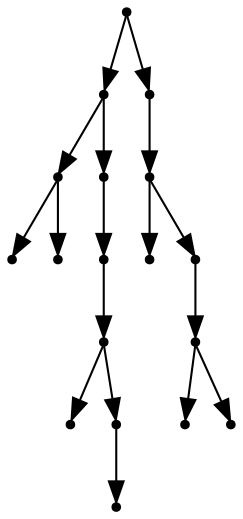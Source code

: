 digraph {
  17 [shape=point];
  9 [shape=point];
  2 [shape=point];
  0 [shape=point];
  1 [shape=point];
  8 [shape=point];
  7 [shape=point];
  6 [shape=point];
  3 [shape=point];
  5 [shape=point];
  4 [shape=point];
  16 [shape=point];
  15 [shape=point];
  10 [shape=point];
  14 [shape=point];
  13 [shape=point];
  11 [shape=point];
  12 [shape=point];
17 -> 9;
9 -> 2;
2 -> 0;
2 -> 1;
9 -> 8;
8 -> 7;
7 -> 6;
6 -> 3;
6 -> 5;
5 -> 4;
17 -> 16;
16 -> 15;
15 -> 10;
15 -> 14;
14 -> 13;
13 -> 11;
13 -> 12;
}
